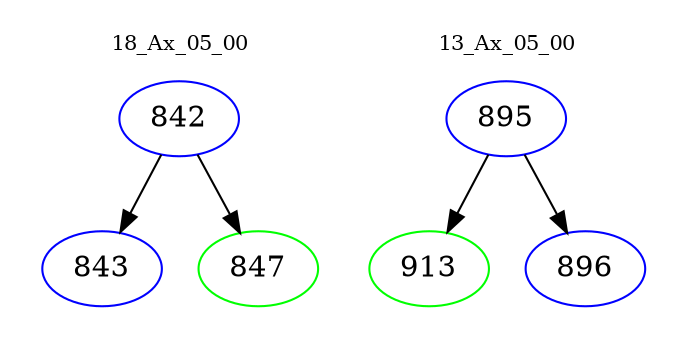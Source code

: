 digraph{
subgraph cluster_0 {
color = white
label = "18_Ax_05_00";
fontsize=10;
T0_842 [label="842", color="blue"]
T0_842 -> T0_843 [color="black"]
T0_843 [label="843", color="blue"]
T0_842 -> T0_847 [color="black"]
T0_847 [label="847", color="green"]
}
subgraph cluster_1 {
color = white
label = "13_Ax_05_00";
fontsize=10;
T1_895 [label="895", color="blue"]
T1_895 -> T1_913 [color="black"]
T1_913 [label="913", color="green"]
T1_895 -> T1_896 [color="black"]
T1_896 [label="896", color="blue"]
}
}
